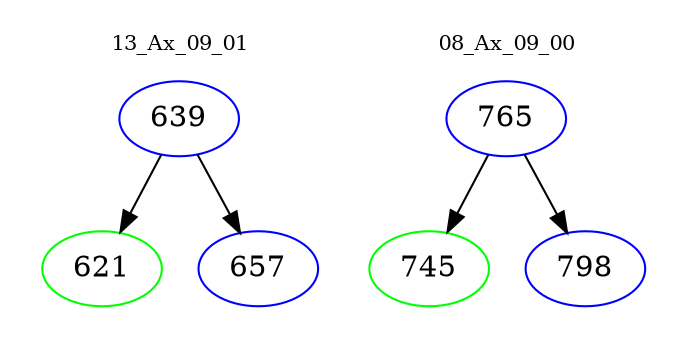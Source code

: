 digraph{
subgraph cluster_0 {
color = white
label = "13_Ax_09_01";
fontsize=10;
T0_639 [label="639", color="blue"]
T0_639 -> T0_621 [color="black"]
T0_621 [label="621", color="green"]
T0_639 -> T0_657 [color="black"]
T0_657 [label="657", color="blue"]
}
subgraph cluster_1 {
color = white
label = "08_Ax_09_00";
fontsize=10;
T1_765 [label="765", color="blue"]
T1_765 -> T1_745 [color="black"]
T1_745 [label="745", color="green"]
T1_765 -> T1_798 [color="black"]
T1_798 [label="798", color="blue"]
}
}
